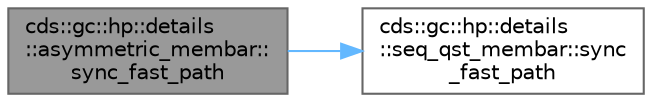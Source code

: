 digraph "cds::gc::hp::details::asymmetric_membar::sync_fast_path"
{
 // LATEX_PDF_SIZE
  bgcolor="transparent";
  edge [fontname=Helvetica,fontsize=10,labelfontname=Helvetica,labelfontsize=10];
  node [fontname=Helvetica,fontsize=10,shape=box,height=0.2,width=0.4];
  rankdir="LR";
  Node1 [id="Node000001",label="cds::gc::hp::details\l::asymmetric_membar::\lsync_fast_path",height=0.2,width=0.4,color="gray40", fillcolor="grey60", style="filled", fontcolor="black",tooltip=" "];
  Node1 -> Node2 [id="edge1_Node000001_Node000002",color="steelblue1",style="solid",tooltip=" "];
  Node2 [id="Node000002",label="cds::gc::hp::details\l::seq_qst_membar::sync\l_fast_path",height=0.2,width=0.4,color="grey40", fillcolor="white", style="filled",URL="$classcds_1_1gc_1_1hp_1_1details_1_1seq__qst__membar.html#a34b43e3cda2ec47a032ecf89fd713489",tooltip=" "];
}
